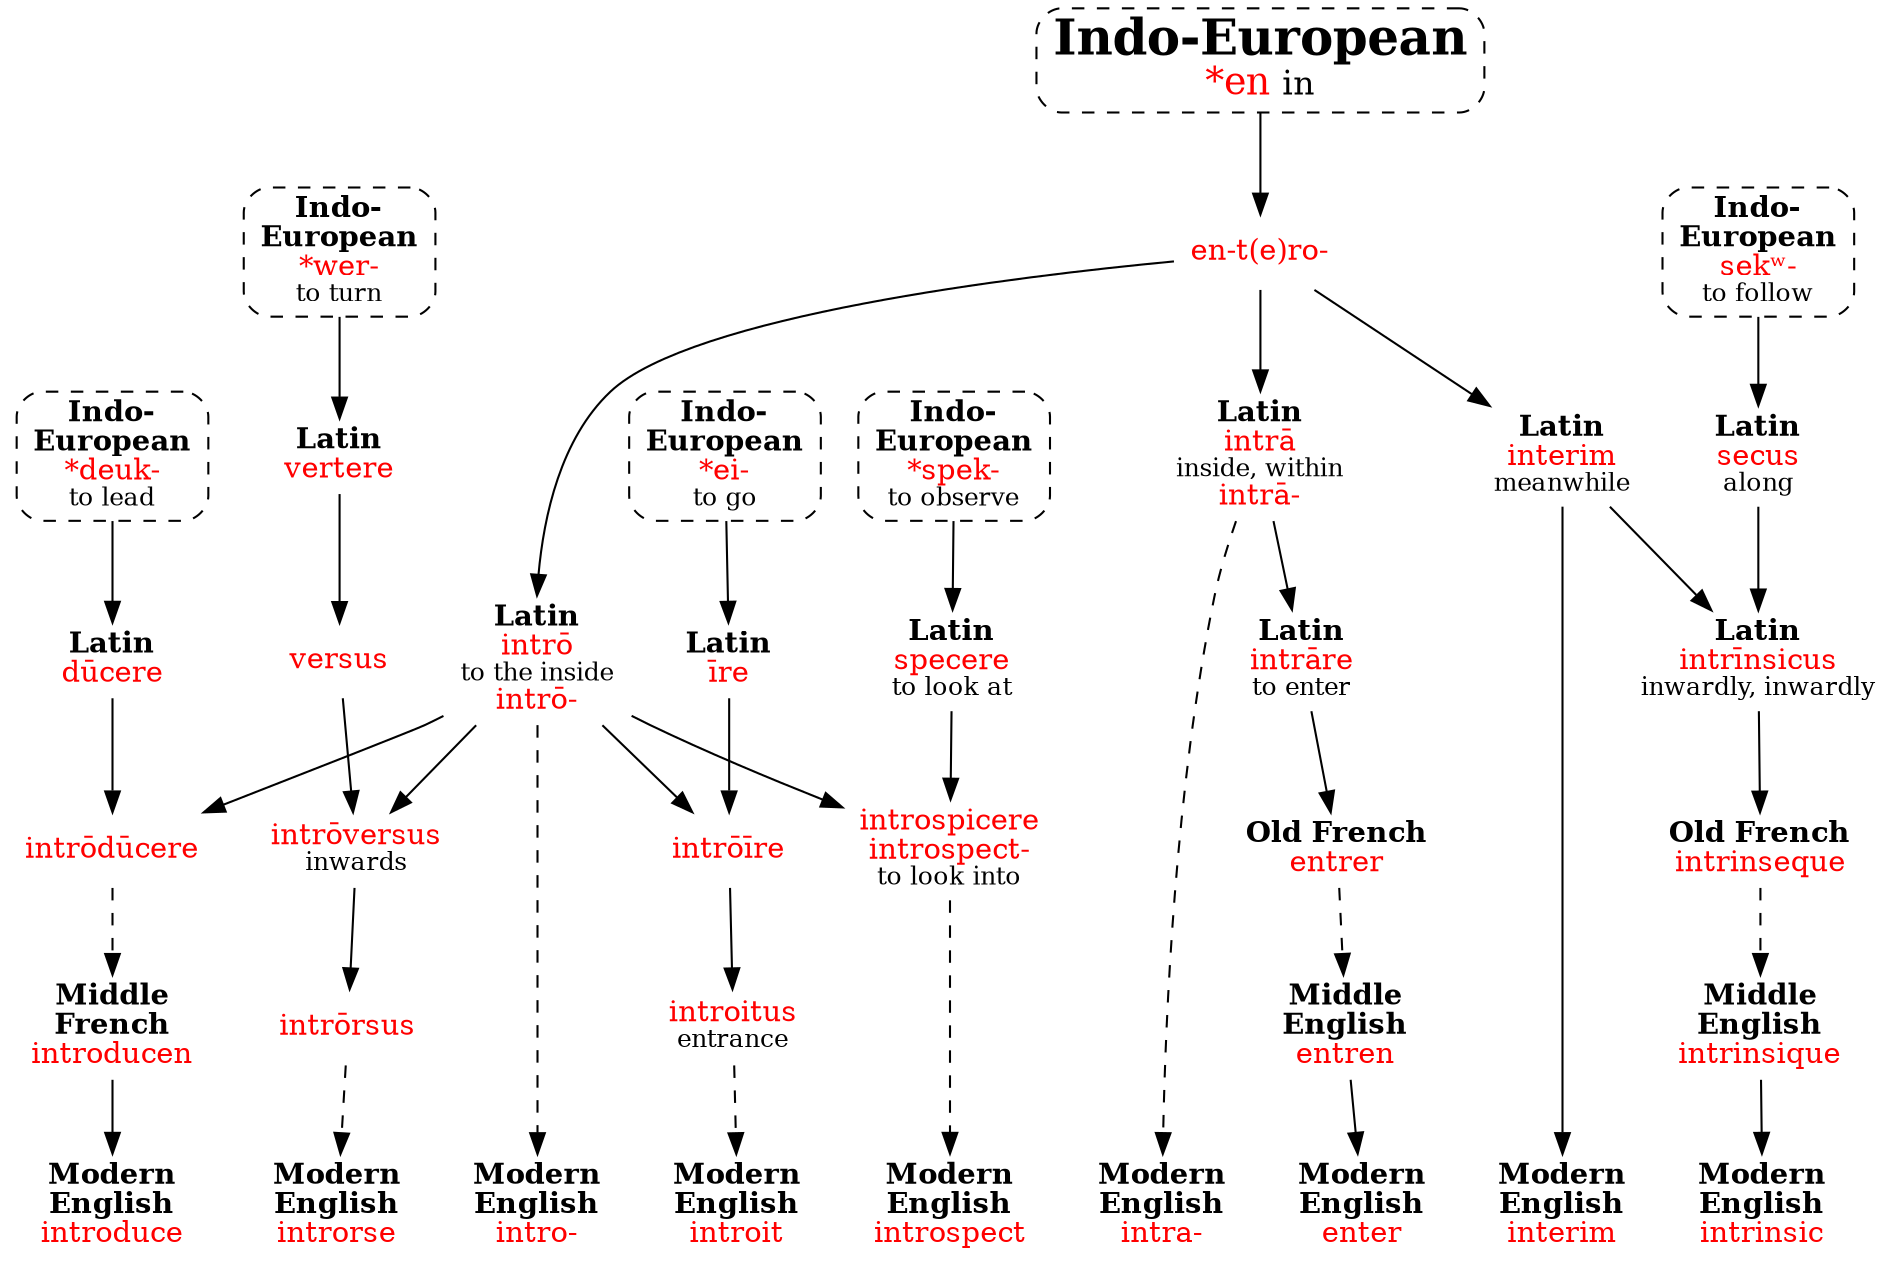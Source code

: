 strict digraph {
node [shape=none]

enIE [label=<<font point-size="24"><b>Indo-European</b></font><br/><font point-size="18" color="red">*en </font><font point-size="16">in</font>> shape=box style="dashed,rounded" URL="en-in0.svg" tooltip="Indo-European \"en\" in"]

entroIE [label=<<font color="red">en-t(e)ro-</font>>]
enIE -> entroIE


// intro-
introL [label=<<b>Latin</b><br/><font color="red">intrō</font><br/><font point-size="12">to the inside</font><br/><font color="red">intrō-</font>>]
introE [label=<<b>Modern<br/>English</b><br/><font color="red">intro-</font>>]
entroIE -> introL
introL -> introE [style=dashed]

// introduce
deukIE [label=<<b>Indo-<br/>European</b><br/><font color="red">*deuk-</font><br/><font point-size="12">to lead</font>> shape=box style="dashed,rounded" URL="deuk-lead.svg"]
ducereL [label=<<b>Latin</b><br/><font color="red">dūcere</font>>]
introducereL [label=<<font color="red">intrōdūcere</font>>]
deukIE -> ducereL
{ introL ducereL } -> introducereL
introducenME [label=<<b>Middle<br/>French</b><br/><font color="red">introducen</font>>]
introduce [label=<<b>Modern<br/>English</b><br/><font color="red">introduce</font>>]
introducereL -> introducenME [style=dashed]
introducenME -> introduce

// introit
eiIE [label=<<b>Indo-<br/>European</b><br/><font color="red">*ei-</font><br/><font point-size="12">to go</font>> shape=box style="dashed,rounded" URL="ei-go.svg"]
ireL [label=<<b>Latin</b><br/><font color="red">īre</font>>]
introireL [label=<<font color="red">intrōīre</font>>]
introitusL [label=<<font color="red">introitus</font><br/><font point-size="12">entrance</font>>]
introit [label=<<b>Modern<br/>English</b><br/><font color="red">introit</font>>]
eiIE -> ireL
{ introL ireL } -> introireL -> introitusL
introitusL -> introit [style=dashed]

// introrse
werIE [label=<<b>Indo-<br/>European</b><br/><font color="red">*wer-</font><br/><font point-size="12">to turn</font>> shape=box style="dashed,rounded" URL="wer-turn.svg"]
vertereL [label=<<b>Latin</b><br/><font color="red">vertere</font>>]
versusL [label=<<font color="red">versus</font>>]
introversusL [label=<<font color="red">intrōversus</font><br/><font point-size="12">inwards</font>>]
introrsusL [label=<<font color="red">intrōrsus</font>>]
introrse [label=<<b>Modern<br/>English</b><br/><font color="red">introrse</font>>]
werIE -> vertereL -> versusL
{ introL versusL } -> introversusL -> introrsusL
introrsusL -> introrse [style=dashed]

// introspect
spekIE [label=<<b>Indo-<br/>European</b><br/><font color="red">*spek-</font><br/><font point-size="12">to observe</font>> shape=box style="dashed,rounded" URL="spek-see.svg"]
specereL [label=<<b>Latin</b><br/><font color="red">specere</font><br/><font point-size="12">to look at</font>>]
introspectL [label=<<font color="red">introspicere<br/>introspect-</font><br/><font point-size="12">to look into</font>>]
introspect [label=<<b>Modern<br/>English</b><br/><font color="red">introspect</font>>]
spekIE -> specereL
{ introL specereL } -> introspectL
introspectL -> introspect [style=dashed]

// enter, intra-
// omitted intrados (architecture)
intraL [label=<<b>Latin</b><br/><font color="red">intrā</font><br/><font point-size="12">inside, within</font><br/><font color="red">intrā-</font>>]
intraE [label=<<b>Modern<br/>English</b><br/><font color="red">intra-</font>>]
entroIE -> intraL
intraL -> intraE [style=dashed]
intrareL [label=<<b>Latin</b><br/><font color="red">intrāre</font><br/><font point-size="12">to enter</font>>] // double-check meaning
entrerOF [label=<<b>Old French</b><br/><font color="red">entrer</font>>]
entrenME [label=<<b>Middle<br/>English</b><br/><font color="red">entren</font>>]
enter [label=<<b>Modern<br/>English</b><br/><font color="red">enter</font>>]
intraL -> intrareL
intrareL -> entrerOF
entrerOF -> entrenME [style=dashed]
entrenME -> enter

// interim, intrinsic
interimL [label=<<b>Latin</b><br/><font color="red">interim</font><br/><font point-size="12">meanwhile</font>>]
interim [label=<<b>Modern<br/>English</b><br/><font color="red">interim</font>>]
entroIE -> interimL
interimL -> interim
sekwIE [label=<<b>Indo-<br/>European</b><br/><font color="red">sekʷ-</font><br/><font point-size="12">to follow</font>> shape=box style="dashed,rounded" URL="sekw-follow.svg"]
secusL [label=<<b>Latin</b><br/><font color="red">secus</font><br/><font point-size="12">along</font>>]
intrinsicusL [label=<<b>Latin</b><br/><font color="red">intrīnsicus</font><br/><font point-size="12">inwardly, inwardly</font>>]
intrinsequeOF [label=<<b>Old French</b><br/><font color="red">intrinseque</font>>]
intrinsiqueME [label=<<b>Middle<br/>English</b><br/><font color="red">intrinsique</font>>]
intrinsic [label=<<b>Modern<br/>English</b><br/><font color="red">intrinsic</font>>]
sekwIE -> secusL
secusL -> intrinsicusL 
interimL -> intrinsicusL 
intrinsicusL -> intrinsequeOF
intrinsequeOF -> intrinsiqueME [style=dashed]
intrinsiqueME -> intrinsic

{rank=same introE enter intraE intrinsic interim introduce introit introrse introspect }
}


